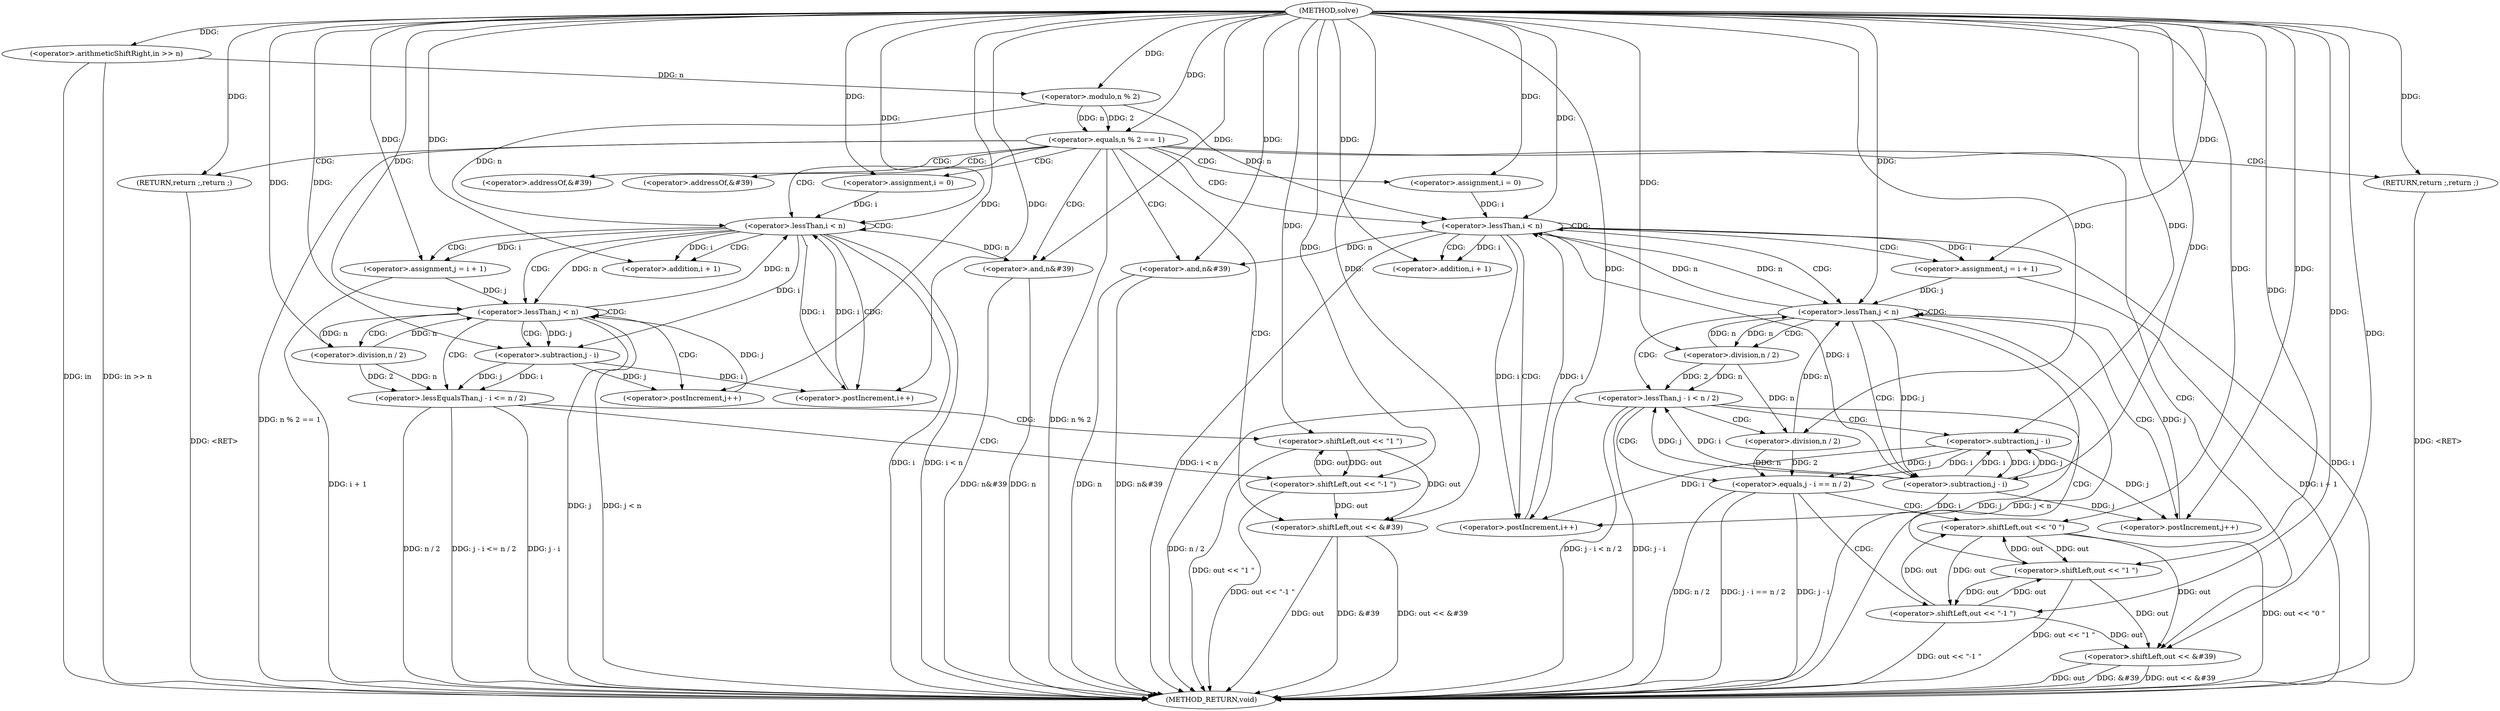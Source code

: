 digraph "solve" {  
"1000290" [label = "(METHOD,solve)" ]
"1000409" [label = "(METHOD_RETURN,void)" ]
"1000293" [label = "(<operator>.arithmeticShiftRight,in >> n)" ]
"1000401" [label = "(<operator>.shiftLeft,out << &#39)" ]
"1000405" [label = "(<operator>.and,n&#39)" ]
"1000408" [label = "(RETURN,return ;,return ;)" ]
"1000297" [label = "(<operator>.equals,n % 2 == 1)" ]
"1000352" [label = "(<operator>.assignment,i = 0)" ]
"1000355" [label = "(<operator>.lessThan,i < n)" ]
"1000358" [label = "(<operator>.postIncrement,i++)" ]
"1000342" [label = "(<operator>.shiftLeft,out << &#39)" ]
"1000346" [label = "(<operator>.and,n&#39)" ]
"1000349" [label = "(RETURN,return ;,return ;)" ]
"1000298" [label = "(<operator>.modulo,n % 2)" ]
"1000305" [label = "(<operator>.assignment,i = 0)" ]
"1000308" [label = "(<operator>.lessThan,i < n)" ]
"1000311" [label = "(<operator>.postIncrement,i++)" ]
"1000363" [label = "(<operator>.assignment,j = i + 1)" ]
"1000368" [label = "(<operator>.lessThan,j < n)" ]
"1000371" [label = "(<operator>.postIncrement,j++)" ]
"1000316" [label = "(<operator>.assignment,j = i + 1)" ]
"1000321" [label = "(<operator>.lessThan,j < n)" ]
"1000324" [label = "(<operator>.postIncrement,j++)" ]
"1000365" [label = "(<operator>.addition,i + 1)" ]
"1000375" [label = "(<operator>.lessThan,j - i < n / 2)" ]
"1000382" [label = "(<operator>.shiftLeft,out << \"1 \")" ]
"1000318" [label = "(<operator>.addition,i + 1)" ]
"1000328" [label = "(<operator>.lessEqualsThan,j - i <= n / 2)" ]
"1000335" [label = "(<operator>.shiftLeft,out << \"1 \")" ]
"1000376" [label = "(<operator>.subtraction,j - i)" ]
"1000379" [label = "(<operator>.division,n / 2)" ]
"1000387" [label = "(<operator>.equals,j - i == n / 2)" ]
"1000394" [label = "(<operator>.shiftLeft,out << \"0 \")" ]
"1000339" [label = "(<operator>.shiftLeft,out << \"-1 \")" ]
"1000398" [label = "(<operator>.shiftLeft,out << \"-1 \")" ]
"1000329" [label = "(<operator>.subtraction,j - i)" ]
"1000332" [label = "(<operator>.division,n / 2)" ]
"1000388" [label = "(<operator>.subtraction,j - i)" ]
"1000391" [label = "(<operator>.division,n / 2)" ]
"1000403" [label = "(<operator>.addressOf,&#39)" ]
"1000344" [label = "(<operator>.addressOf,&#39)" ]
  "1000293" -> "1000409"  [ label = "DDG: in >> n"] 
  "1000297" -> "1000409"  [ label = "DDG: n % 2"] 
  "1000297" -> "1000409"  [ label = "DDG: n % 2 == 1"] 
  "1000355" -> "1000409"  [ label = "DDG: i"] 
  "1000355" -> "1000409"  [ label = "DDG: i < n"] 
  "1000401" -> "1000409"  [ label = "DDG: out"] 
  "1000401" -> "1000409"  [ label = "DDG: &#39"] 
  "1000401" -> "1000409"  [ label = "DDG: out << &#39"] 
  "1000405" -> "1000409"  [ label = "DDG: n"] 
  "1000405" -> "1000409"  [ label = "DDG: n&#39"] 
  "1000363" -> "1000409"  [ label = "DDG: i + 1"] 
  "1000368" -> "1000409"  [ label = "DDG: j"] 
  "1000368" -> "1000409"  [ label = "DDG: j < n"] 
  "1000375" -> "1000409"  [ label = "DDG: j - i"] 
  "1000375" -> "1000409"  [ label = "DDG: n / 2"] 
  "1000375" -> "1000409"  [ label = "DDG: j - i < n / 2"] 
  "1000387" -> "1000409"  [ label = "DDG: j - i"] 
  "1000387" -> "1000409"  [ label = "DDG: n / 2"] 
  "1000387" -> "1000409"  [ label = "DDG: j - i == n / 2"] 
  "1000398" -> "1000409"  [ label = "DDG: out << \"-1 \""] 
  "1000394" -> "1000409"  [ label = "DDG: out << \"0 \""] 
  "1000382" -> "1000409"  [ label = "DDG: out << \"1 \""] 
  "1000308" -> "1000409"  [ label = "DDG: i"] 
  "1000308" -> "1000409"  [ label = "DDG: i < n"] 
  "1000342" -> "1000409"  [ label = "DDG: out"] 
  "1000342" -> "1000409"  [ label = "DDG: &#39"] 
  "1000342" -> "1000409"  [ label = "DDG: out << &#39"] 
  "1000346" -> "1000409"  [ label = "DDG: n"] 
  "1000346" -> "1000409"  [ label = "DDG: n&#39"] 
  "1000316" -> "1000409"  [ label = "DDG: i + 1"] 
  "1000321" -> "1000409"  [ label = "DDG: j"] 
  "1000321" -> "1000409"  [ label = "DDG: j < n"] 
  "1000328" -> "1000409"  [ label = "DDG: j - i"] 
  "1000328" -> "1000409"  [ label = "DDG: n / 2"] 
  "1000328" -> "1000409"  [ label = "DDG: j - i <= n / 2"] 
  "1000339" -> "1000409"  [ label = "DDG: out << \"-1 \""] 
  "1000335" -> "1000409"  [ label = "DDG: out << \"1 \""] 
  "1000349" -> "1000409"  [ label = "DDG: <RET>"] 
  "1000408" -> "1000409"  [ label = "DDG: <RET>"] 
  "1000293" -> "1000409"  [ label = "DDG: in"] 
  "1000290" -> "1000408"  [ label = "DDG: "] 
  "1000290" -> "1000293"  [ label = "DDG: "] 
  "1000290" -> "1000352"  [ label = "DDG: "] 
  "1000398" -> "1000401"  [ label = "DDG: out"] 
  "1000394" -> "1000401"  [ label = "DDG: out"] 
  "1000382" -> "1000401"  [ label = "DDG: out"] 
  "1000290" -> "1000401"  [ label = "DDG: "] 
  "1000355" -> "1000405"  [ label = "DDG: n"] 
  "1000290" -> "1000405"  [ label = "DDG: "] 
  "1000298" -> "1000297"  [ label = "DDG: 2"] 
  "1000298" -> "1000297"  [ label = "DDG: n"] 
  "1000290" -> "1000297"  [ label = "DDG: "] 
  "1000290" -> "1000349"  [ label = "DDG: "] 
  "1000352" -> "1000355"  [ label = "DDG: i"] 
  "1000358" -> "1000355"  [ label = "DDG: i"] 
  "1000290" -> "1000355"  [ label = "DDG: "] 
  "1000298" -> "1000355"  [ label = "DDG: n"] 
  "1000368" -> "1000355"  [ label = "DDG: n"] 
  "1000376" -> "1000358"  [ label = "DDG: i"] 
  "1000388" -> "1000358"  [ label = "DDG: i"] 
  "1000290" -> "1000358"  [ label = "DDG: "] 
  "1000355" -> "1000358"  [ label = "DDG: i"] 
  "1000293" -> "1000298"  [ label = "DDG: n"] 
  "1000290" -> "1000298"  [ label = "DDG: "] 
  "1000290" -> "1000305"  [ label = "DDG: "] 
  "1000339" -> "1000342"  [ label = "DDG: out"] 
  "1000335" -> "1000342"  [ label = "DDG: out"] 
  "1000290" -> "1000342"  [ label = "DDG: "] 
  "1000308" -> "1000346"  [ label = "DDG: n"] 
  "1000290" -> "1000346"  [ label = "DDG: "] 
  "1000290" -> "1000363"  [ label = "DDG: "] 
  "1000355" -> "1000363"  [ label = "DDG: i"] 
  "1000305" -> "1000308"  [ label = "DDG: i"] 
  "1000311" -> "1000308"  [ label = "DDG: i"] 
  "1000290" -> "1000308"  [ label = "DDG: "] 
  "1000298" -> "1000308"  [ label = "DDG: n"] 
  "1000321" -> "1000308"  [ label = "DDG: n"] 
  "1000329" -> "1000311"  [ label = "DDG: i"] 
  "1000290" -> "1000311"  [ label = "DDG: "] 
  "1000308" -> "1000311"  [ label = "DDG: i"] 
  "1000363" -> "1000368"  [ label = "DDG: j"] 
  "1000371" -> "1000368"  [ label = "DDG: j"] 
  "1000290" -> "1000368"  [ label = "DDG: "] 
  "1000355" -> "1000368"  [ label = "DDG: n"] 
  "1000379" -> "1000368"  [ label = "DDG: n"] 
  "1000391" -> "1000368"  [ label = "DDG: n"] 
  "1000376" -> "1000371"  [ label = "DDG: j"] 
  "1000388" -> "1000371"  [ label = "DDG: j"] 
  "1000290" -> "1000371"  [ label = "DDG: "] 
  "1000290" -> "1000316"  [ label = "DDG: "] 
  "1000308" -> "1000316"  [ label = "DDG: i"] 
  "1000355" -> "1000365"  [ label = "DDG: i"] 
  "1000290" -> "1000365"  [ label = "DDG: "] 
  "1000316" -> "1000321"  [ label = "DDG: j"] 
  "1000324" -> "1000321"  [ label = "DDG: j"] 
  "1000290" -> "1000321"  [ label = "DDG: "] 
  "1000308" -> "1000321"  [ label = "DDG: n"] 
  "1000332" -> "1000321"  [ label = "DDG: n"] 
  "1000329" -> "1000324"  [ label = "DDG: j"] 
  "1000290" -> "1000324"  [ label = "DDG: "] 
  "1000376" -> "1000375"  [ label = "DDG: j"] 
  "1000376" -> "1000375"  [ label = "DDG: i"] 
  "1000379" -> "1000375"  [ label = "DDG: 2"] 
  "1000379" -> "1000375"  [ label = "DDG: n"] 
  "1000398" -> "1000382"  [ label = "DDG: out"] 
  "1000394" -> "1000382"  [ label = "DDG: out"] 
  "1000290" -> "1000382"  [ label = "DDG: "] 
  "1000308" -> "1000318"  [ label = "DDG: i"] 
  "1000290" -> "1000318"  [ label = "DDG: "] 
  "1000368" -> "1000376"  [ label = "DDG: j"] 
  "1000290" -> "1000376"  [ label = "DDG: "] 
  "1000388" -> "1000376"  [ label = "DDG: i"] 
  "1000355" -> "1000376"  [ label = "DDG: i"] 
  "1000368" -> "1000379"  [ label = "DDG: n"] 
  "1000290" -> "1000379"  [ label = "DDG: "] 
  "1000329" -> "1000328"  [ label = "DDG: i"] 
  "1000329" -> "1000328"  [ label = "DDG: j"] 
  "1000332" -> "1000328"  [ label = "DDG: n"] 
  "1000332" -> "1000328"  [ label = "DDG: 2"] 
  "1000339" -> "1000335"  [ label = "DDG: out"] 
  "1000290" -> "1000335"  [ label = "DDG: "] 
  "1000388" -> "1000387"  [ label = "DDG: i"] 
  "1000388" -> "1000387"  [ label = "DDG: j"] 
  "1000391" -> "1000387"  [ label = "DDG: n"] 
  "1000391" -> "1000387"  [ label = "DDG: 2"] 
  "1000398" -> "1000394"  [ label = "DDG: out"] 
  "1000382" -> "1000394"  [ label = "DDG: out"] 
  "1000290" -> "1000394"  [ label = "DDG: "] 
  "1000321" -> "1000329"  [ label = "DDG: j"] 
  "1000290" -> "1000329"  [ label = "DDG: "] 
  "1000308" -> "1000329"  [ label = "DDG: i"] 
  "1000321" -> "1000332"  [ label = "DDG: n"] 
  "1000290" -> "1000332"  [ label = "DDG: "] 
  "1000335" -> "1000339"  [ label = "DDG: out"] 
  "1000290" -> "1000339"  [ label = "DDG: "] 
  "1000376" -> "1000388"  [ label = "DDG: j"] 
  "1000290" -> "1000388"  [ label = "DDG: "] 
  "1000376" -> "1000388"  [ label = "DDG: i"] 
  "1000379" -> "1000391"  [ label = "DDG: n"] 
  "1000290" -> "1000391"  [ label = "DDG: "] 
  "1000394" -> "1000398"  [ label = "DDG: out"] 
  "1000382" -> "1000398"  [ label = "DDG: out"] 
  "1000290" -> "1000398"  [ label = "DDG: "] 
  "1000297" -> "1000305"  [ label = "CDG: "] 
  "1000297" -> "1000342"  [ label = "CDG: "] 
  "1000297" -> "1000344"  [ label = "CDG: "] 
  "1000297" -> "1000401"  [ label = "CDG: "] 
  "1000297" -> "1000349"  [ label = "CDG: "] 
  "1000297" -> "1000403"  [ label = "CDG: "] 
  "1000297" -> "1000405"  [ label = "CDG: "] 
  "1000297" -> "1000346"  [ label = "CDG: "] 
  "1000297" -> "1000355"  [ label = "CDG: "] 
  "1000297" -> "1000308"  [ label = "CDG: "] 
  "1000297" -> "1000408"  [ label = "CDG: "] 
  "1000297" -> "1000352"  [ label = "CDG: "] 
  "1000355" -> "1000368"  [ label = "CDG: "] 
  "1000355" -> "1000365"  [ label = "CDG: "] 
  "1000355" -> "1000363"  [ label = "CDG: "] 
  "1000355" -> "1000355"  [ label = "CDG: "] 
  "1000355" -> "1000358"  [ label = "CDG: "] 
  "1000308" -> "1000321"  [ label = "CDG: "] 
  "1000308" -> "1000318"  [ label = "CDG: "] 
  "1000308" -> "1000316"  [ label = "CDG: "] 
  "1000308" -> "1000308"  [ label = "CDG: "] 
  "1000308" -> "1000311"  [ label = "CDG: "] 
  "1000368" -> "1000379"  [ label = "CDG: "] 
  "1000368" -> "1000371"  [ label = "CDG: "] 
  "1000368" -> "1000368"  [ label = "CDG: "] 
  "1000368" -> "1000375"  [ label = "CDG: "] 
  "1000368" -> "1000376"  [ label = "CDG: "] 
  "1000321" -> "1000332"  [ label = "CDG: "] 
  "1000321" -> "1000324"  [ label = "CDG: "] 
  "1000321" -> "1000321"  [ label = "CDG: "] 
  "1000321" -> "1000328"  [ label = "CDG: "] 
  "1000321" -> "1000329"  [ label = "CDG: "] 
  "1000375" -> "1000387"  [ label = "CDG: "] 
  "1000375" -> "1000391"  [ label = "CDG: "] 
  "1000375" -> "1000388"  [ label = "CDG: "] 
  "1000375" -> "1000382"  [ label = "CDG: "] 
  "1000328" -> "1000335"  [ label = "CDG: "] 
  "1000328" -> "1000339"  [ label = "CDG: "] 
  "1000387" -> "1000398"  [ label = "CDG: "] 
  "1000387" -> "1000394"  [ label = "CDG: "] 
}

